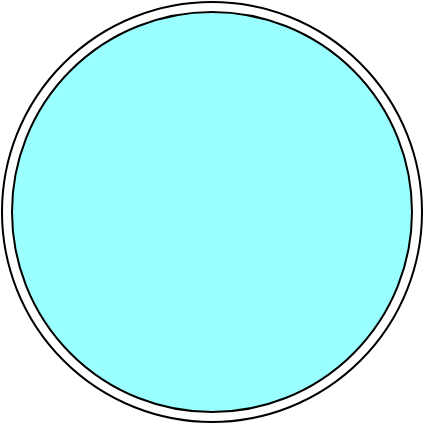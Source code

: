 <mxfile>
    <diagram id="znkXwH_gr85AX-MkHYmB" name="Page-1">
        <mxGraphModel dx="1130" dy="792" grid="1" gridSize="10" guides="1" tooltips="1" connect="1" arrows="1" fold="1" page="1" pageScale="1" pageWidth="850" pageHeight="1100" math="0" shadow="0">
            <root>
                <mxCell id="0"/>
                <mxCell id="1" parent="0"/>
                <mxCell id="2" value="" style="ellipse;whiteSpace=wrap;html=1;aspect=fixed;fillColor=#FFFFFF;" parent="1" vertex="1">
                    <mxGeometry x="65" y="265" width="210" height="210" as="geometry"/>
                </mxCell>
                <mxCell id="3" value="" style="ellipse;whiteSpace=wrap;html=1;aspect=fixed;fillColor=#99FFFF;" parent="1" vertex="1">
                    <mxGeometry x="70" y="270" width="200" height="200" as="geometry"/>
                </mxCell>
            </root>
        </mxGraphModel>
    </diagram>
</mxfile>